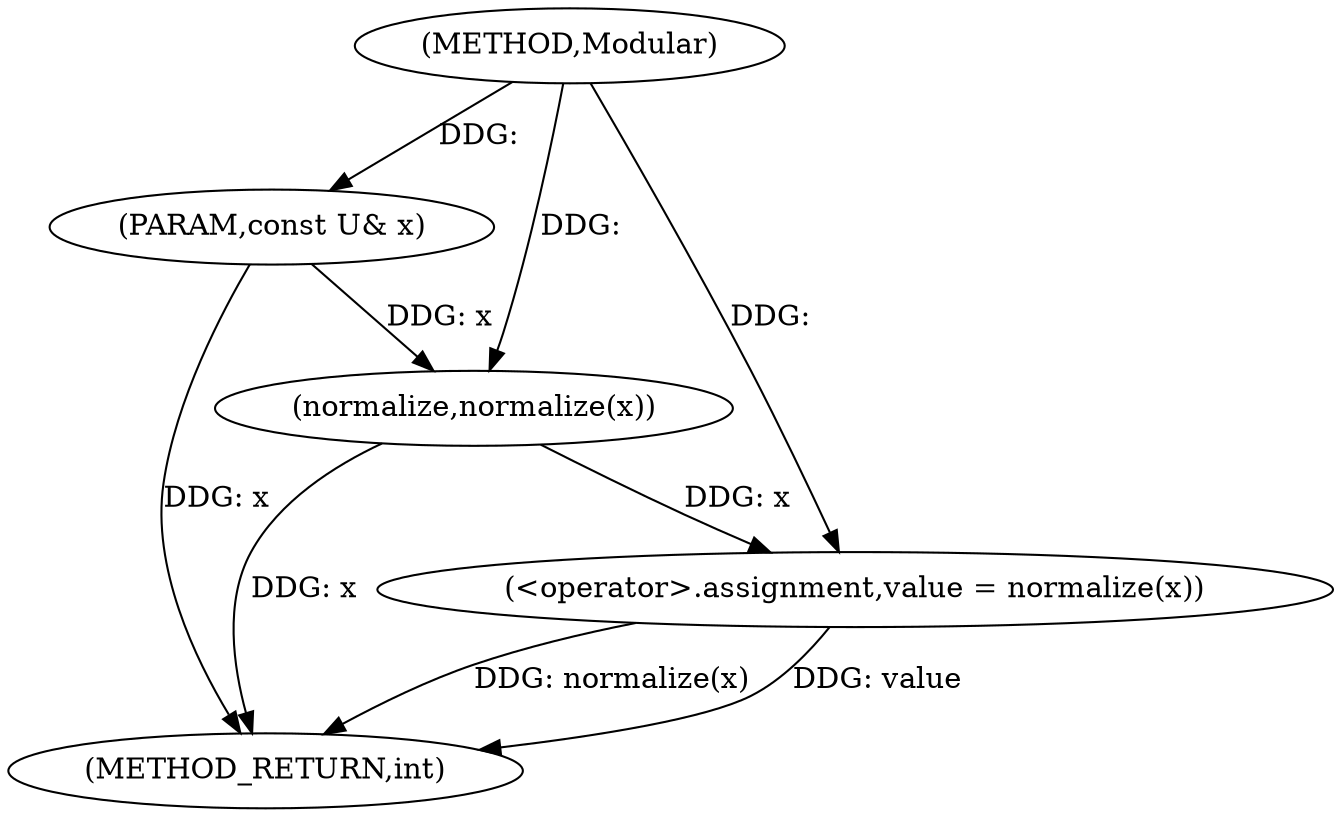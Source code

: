 digraph "Modular" {  
"1000429" [label = "(METHOD,Modular)" ]
"1000436" [label = "(METHOD_RETURN,int)" ]
"1000430" [label = "(PARAM,const U& x)" ]
"1000432" [label = "(<operator>.assignment,value = normalize(x))" ]
"1000434" [label = "(normalize,normalize(x))" ]
  "1000430" -> "1000436"  [ label = "DDG: x"] 
  "1000434" -> "1000436"  [ label = "DDG: x"] 
  "1000432" -> "1000436"  [ label = "DDG: normalize(x)"] 
  "1000432" -> "1000436"  [ label = "DDG: value"] 
  "1000429" -> "1000430"  [ label = "DDG: "] 
  "1000434" -> "1000432"  [ label = "DDG: x"] 
  "1000429" -> "1000432"  [ label = "DDG: "] 
  "1000430" -> "1000434"  [ label = "DDG: x"] 
  "1000429" -> "1000434"  [ label = "DDG: "] 
}
